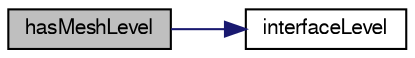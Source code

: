 digraph "hasMeshLevel"
{
  bgcolor="transparent";
  edge [fontname="FreeSans",fontsize="10",labelfontname="FreeSans",labelfontsize="10"];
  node [fontname="FreeSans",fontsize="10",shape=record];
  rankdir="LR";
  Node1219 [label="hasMeshLevel",height=0.2,width=0.4,color="black", fillcolor="grey75", style="filled", fontcolor="black"];
  Node1219 -> Node1220 [color="midnightblue",fontsize="10",style="solid",fontname="FreeSans"];
  Node1220 [label="interfaceLevel",height=0.2,width=0.4,color="black",URL="$a26970.html#ad348e88c436efc07515bcff0a9e521ac",tooltip="Return LDU interface addressing of given level. "];
}
